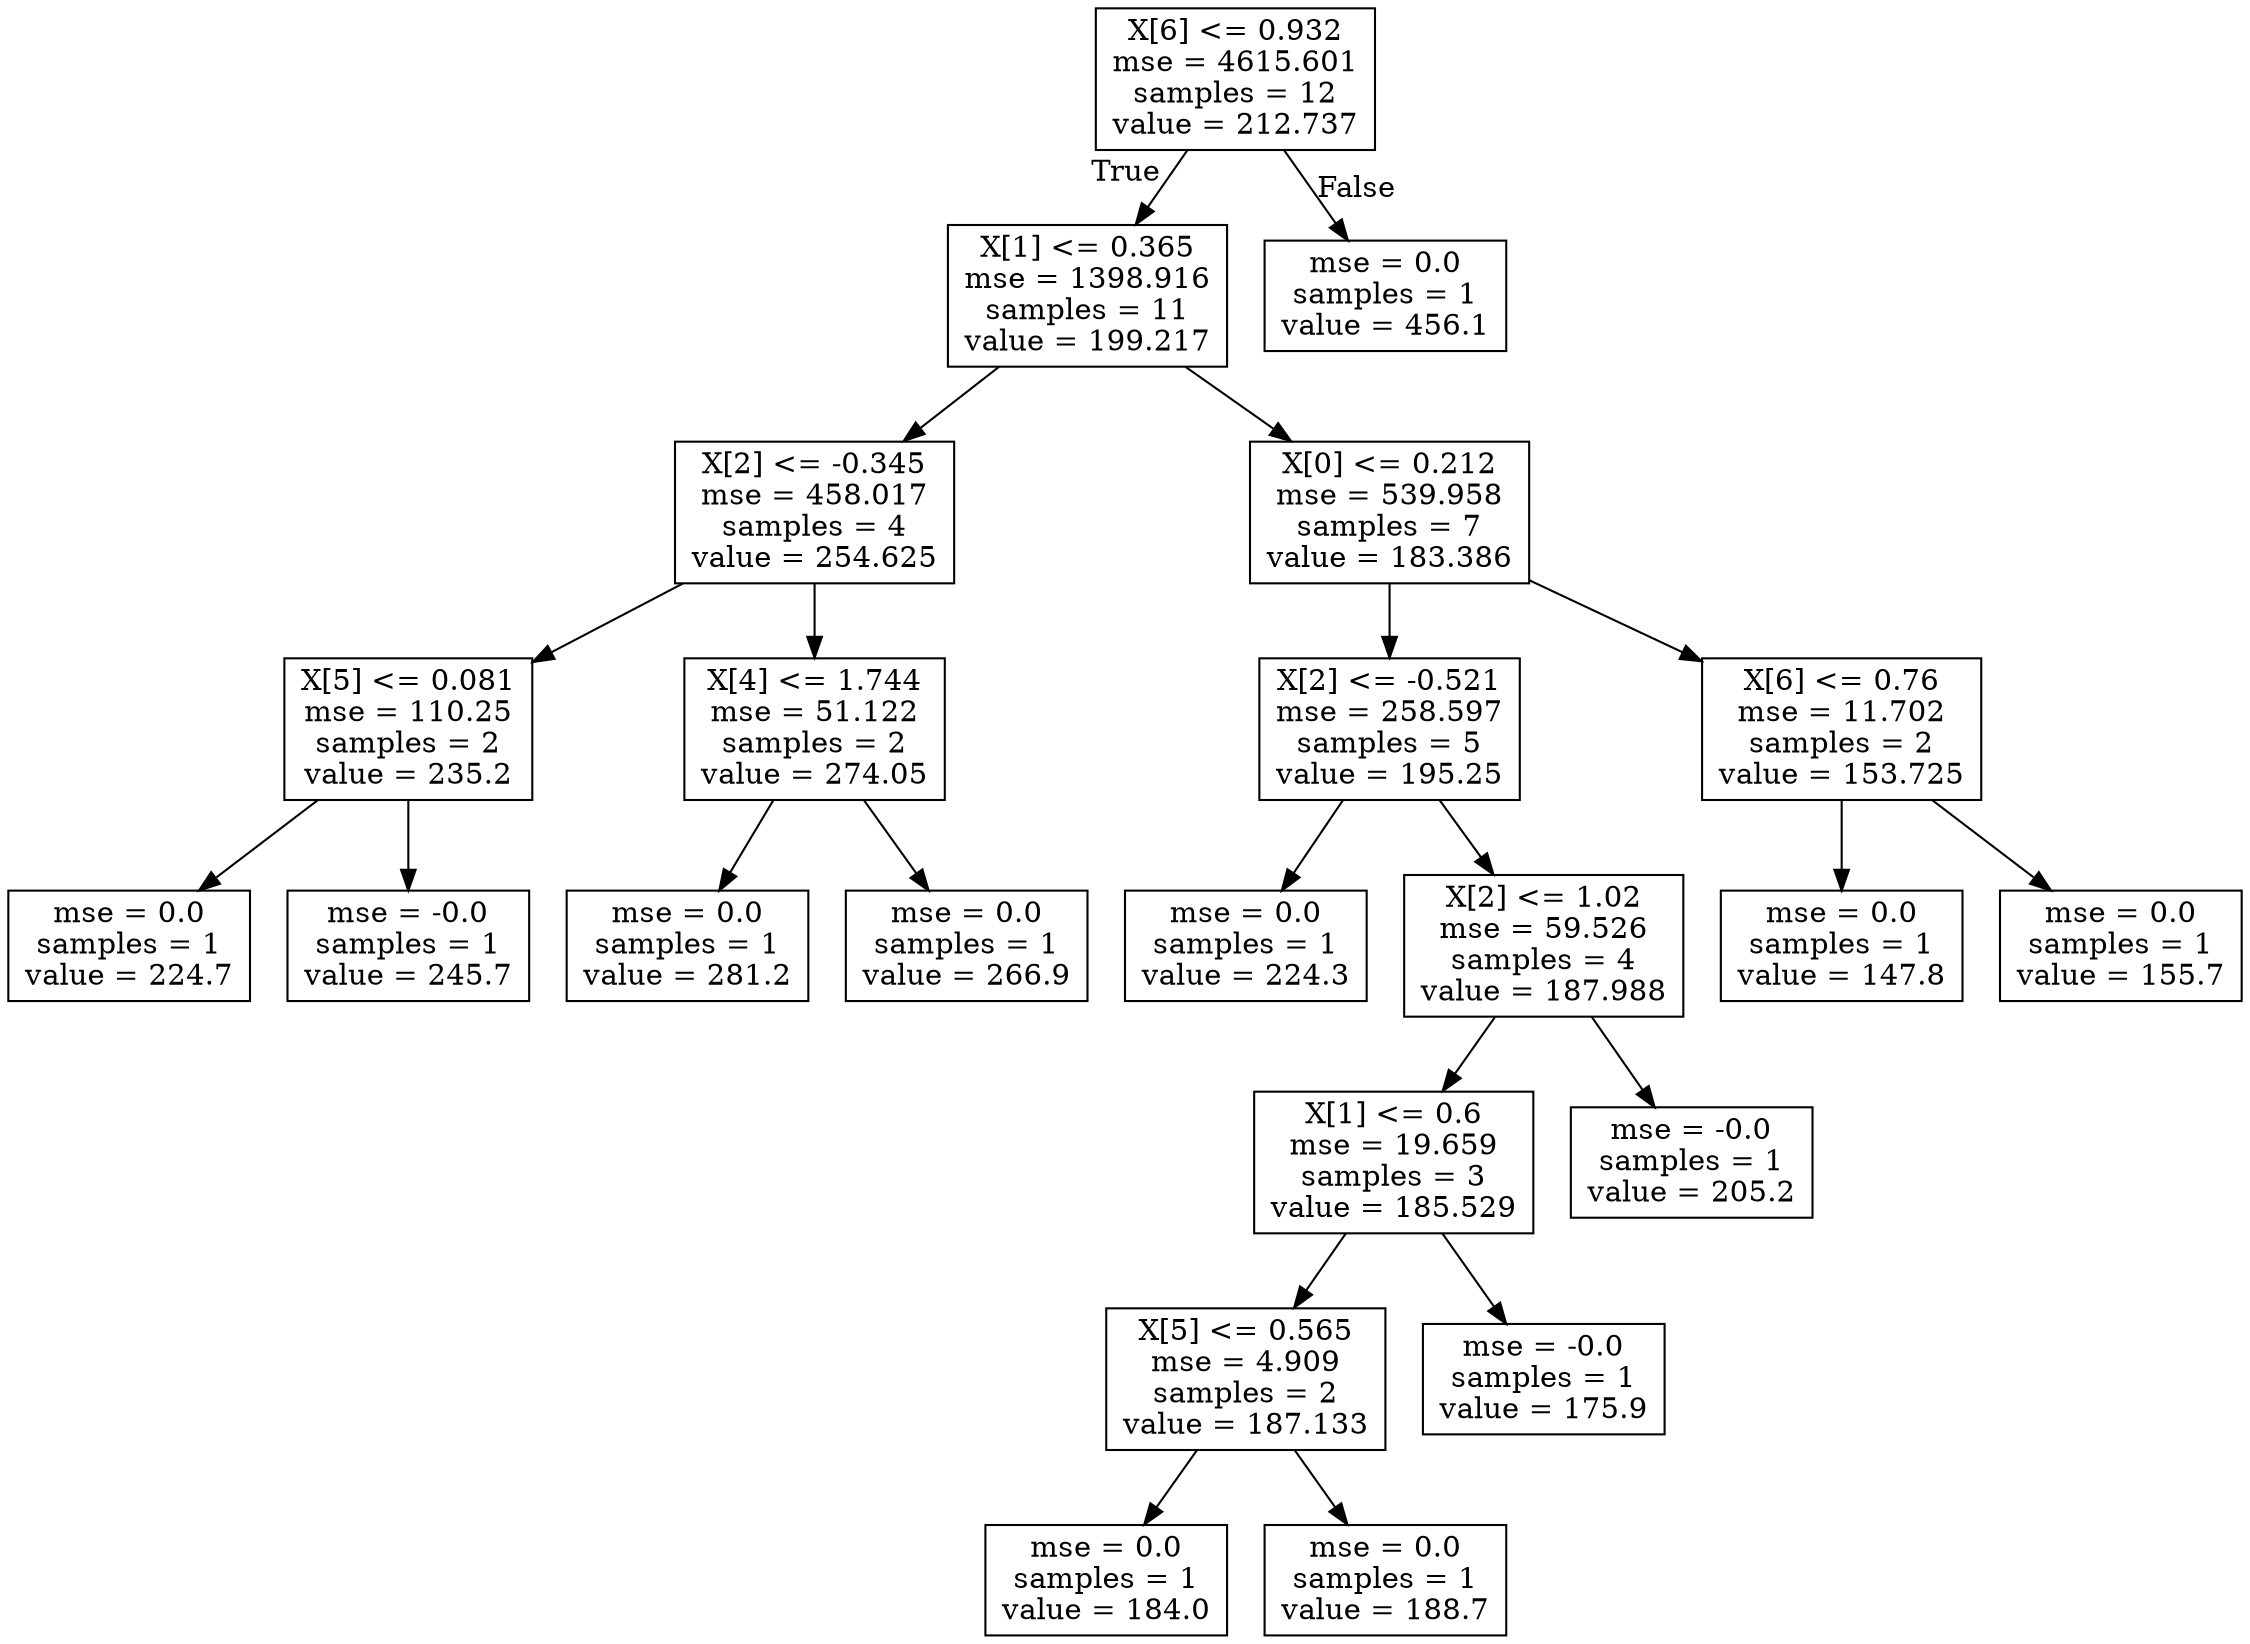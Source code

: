 digraph Tree {
node [shape=box] ;
0 [label="X[6] <= 0.932\nmse = 4615.601\nsamples = 12\nvalue = 212.737"] ;
1 [label="X[1] <= 0.365\nmse = 1398.916\nsamples = 11\nvalue = 199.217"] ;
0 -> 1 [labeldistance=2.5, labelangle=45, headlabel="True"] ;
2 [label="X[2] <= -0.345\nmse = 458.017\nsamples = 4\nvalue = 254.625"] ;
1 -> 2 ;
3 [label="X[5] <= 0.081\nmse = 110.25\nsamples = 2\nvalue = 235.2"] ;
2 -> 3 ;
4 [label="mse = 0.0\nsamples = 1\nvalue = 224.7"] ;
3 -> 4 ;
5 [label="mse = -0.0\nsamples = 1\nvalue = 245.7"] ;
3 -> 5 ;
6 [label="X[4] <= 1.744\nmse = 51.122\nsamples = 2\nvalue = 274.05"] ;
2 -> 6 ;
7 [label="mse = 0.0\nsamples = 1\nvalue = 281.2"] ;
6 -> 7 ;
8 [label="mse = 0.0\nsamples = 1\nvalue = 266.9"] ;
6 -> 8 ;
9 [label="X[0] <= 0.212\nmse = 539.958\nsamples = 7\nvalue = 183.386"] ;
1 -> 9 ;
10 [label="X[2] <= -0.521\nmse = 258.597\nsamples = 5\nvalue = 195.25"] ;
9 -> 10 ;
11 [label="mse = 0.0\nsamples = 1\nvalue = 224.3"] ;
10 -> 11 ;
12 [label="X[2] <= 1.02\nmse = 59.526\nsamples = 4\nvalue = 187.988"] ;
10 -> 12 ;
13 [label="X[1] <= 0.6\nmse = 19.659\nsamples = 3\nvalue = 185.529"] ;
12 -> 13 ;
14 [label="X[5] <= 0.565\nmse = 4.909\nsamples = 2\nvalue = 187.133"] ;
13 -> 14 ;
15 [label="mse = 0.0\nsamples = 1\nvalue = 184.0"] ;
14 -> 15 ;
16 [label="mse = 0.0\nsamples = 1\nvalue = 188.7"] ;
14 -> 16 ;
17 [label="mse = -0.0\nsamples = 1\nvalue = 175.9"] ;
13 -> 17 ;
18 [label="mse = -0.0\nsamples = 1\nvalue = 205.2"] ;
12 -> 18 ;
19 [label="X[6] <= 0.76\nmse = 11.702\nsamples = 2\nvalue = 153.725"] ;
9 -> 19 ;
20 [label="mse = 0.0\nsamples = 1\nvalue = 147.8"] ;
19 -> 20 ;
21 [label="mse = 0.0\nsamples = 1\nvalue = 155.7"] ;
19 -> 21 ;
22 [label="mse = 0.0\nsamples = 1\nvalue = 456.1"] ;
0 -> 22 [labeldistance=2.5, labelangle=-45, headlabel="False"] ;
}